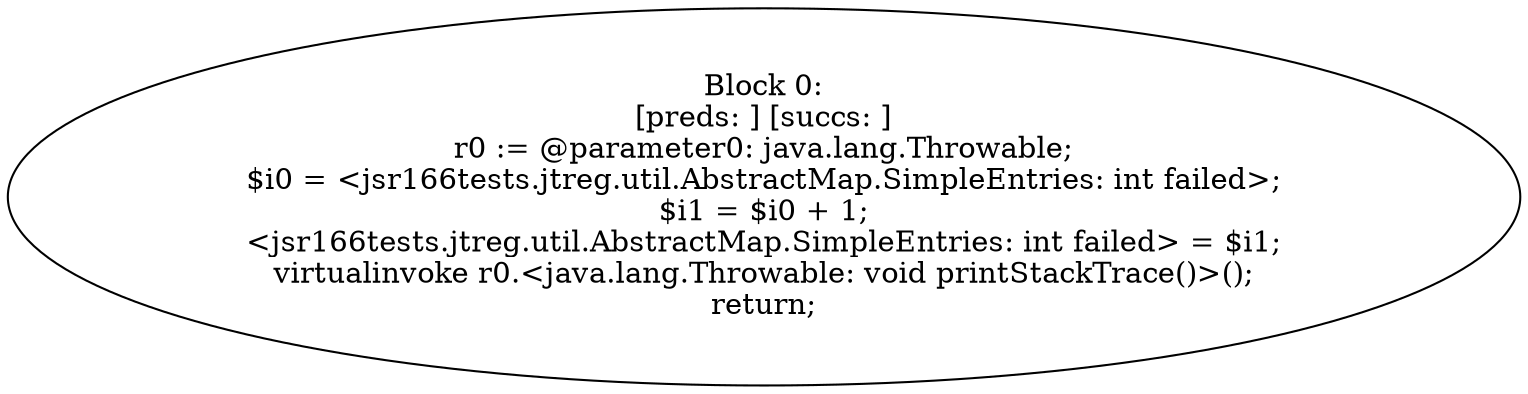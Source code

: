 digraph "unitGraph" {
    "Block 0:
[preds: ] [succs: ]
r0 := @parameter0: java.lang.Throwable;
$i0 = <jsr166tests.jtreg.util.AbstractMap.SimpleEntries: int failed>;
$i1 = $i0 + 1;
<jsr166tests.jtreg.util.AbstractMap.SimpleEntries: int failed> = $i1;
virtualinvoke r0.<java.lang.Throwable: void printStackTrace()>();
return;
"
}
